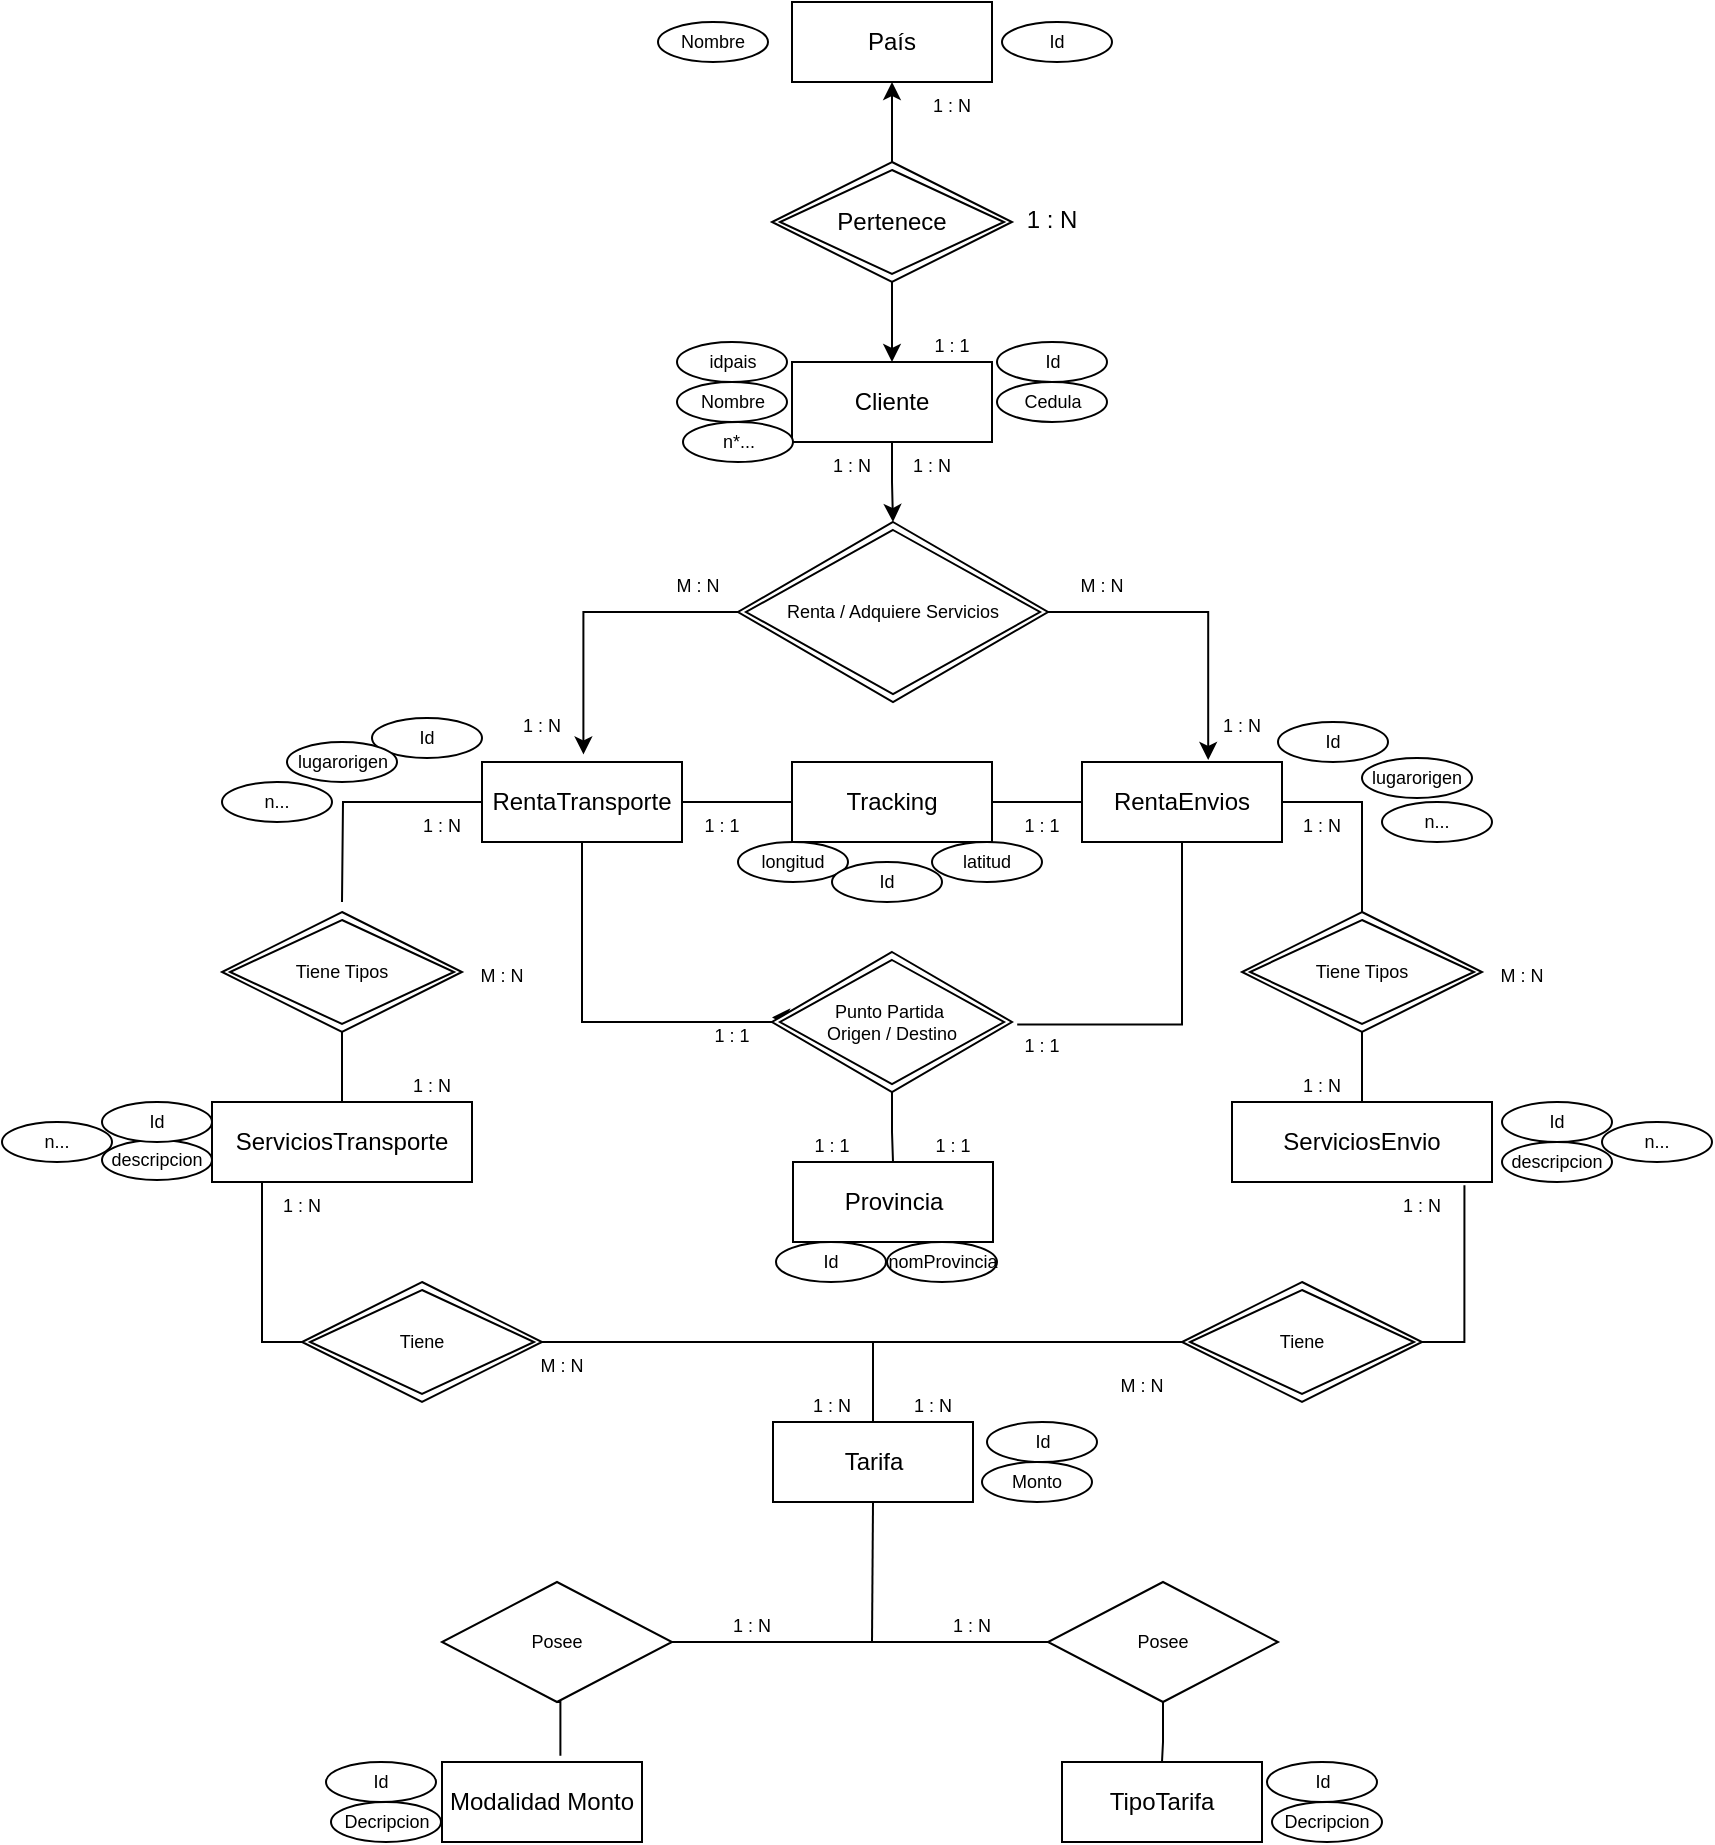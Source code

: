 <mxfile version="14.9.8" type="device"><diagram id="R2lEEEUBdFMjLlhIrx00" name="Page-1"><mxGraphModel dx="2060" dy="607" grid="1" gridSize="10" guides="1" tooltips="1" connect="1" arrows="1" fold="1" page="1" pageScale="1" pageWidth="850" pageHeight="1100" math="0" shadow="0" extFonts="Permanent Marker^https://fonts.googleapis.com/css?family=Permanent+Marker"><root><mxCell id="0"/><mxCell id="1" parent="0"/><mxCell id="dbiGMLyf3siBD3sJbGqd-26" style="edgeStyle=orthogonalEdgeStyle;rounded=0;orthogonalLoop=1;jettySize=auto;html=1;entryX=0.5;entryY=0;entryDx=0;entryDy=0;fontSize=9;" parent="1" source="dbiGMLyf3siBD3sJbGqd-1" target="dbiGMLyf3siBD3sJbGqd-25" edge="1"><mxGeometry relative="1" as="geometry"/></mxCell><mxCell id="dbiGMLyf3siBD3sJbGqd-1" value="Cliente" style="whiteSpace=wrap;html=1;align=center;" parent="1" vertex="1"><mxGeometry x="375" y="200" width="100" height="40" as="geometry"/></mxCell><mxCell id="dbiGMLyf3siBD3sJbGqd-2" value="País" style="whiteSpace=wrap;html=1;align=center;" parent="1" vertex="1"><mxGeometry x="375" y="20" width="100" height="40" as="geometry"/></mxCell><mxCell id="dbiGMLyf3siBD3sJbGqd-30" style="edgeStyle=orthogonalEdgeStyle;rounded=0;orthogonalLoop=1;jettySize=auto;html=1;fontSize=9;endArrow=none;endFill=0;" parent="1" source="dbiGMLyf3siBD3sJbGqd-7" target="dbiGMLyf3siBD3sJbGqd-8" edge="1"><mxGeometry relative="1" as="geometry"/></mxCell><mxCell id="dbiGMLyf3siBD3sJbGqd-37" style="edgeStyle=orthogonalEdgeStyle;rounded=0;orthogonalLoop=1;jettySize=auto;html=1;fontSize=9;entryX=0;entryY=0.467;entryDx=0;entryDy=0;entryPerimeter=0;" parent="1" source="dbiGMLyf3siBD3sJbGqd-7" target="dbiGMLyf3siBD3sJbGqd-38" edge="1"><mxGeometry relative="1" as="geometry"><mxPoint x="426" y="470" as="targetPoint"/><Array as="points"><mxPoint x="270" y="530"/><mxPoint x="385" y="530"/><mxPoint x="385" y="528"/><mxPoint x="400" y="528"/></Array></mxGeometry></mxCell><mxCell id="dbiGMLyf3siBD3sJbGqd-48" style="edgeStyle=orthogonalEdgeStyle;rounded=0;orthogonalLoop=1;jettySize=auto;html=1;fontSize=9;endArrow=none;endFill=0;" parent="1" source="dbiGMLyf3siBD3sJbGqd-7" edge="1"><mxGeometry relative="1" as="geometry"><mxPoint x="150" y="470" as="targetPoint"/></mxGeometry></mxCell><mxCell id="dbiGMLyf3siBD3sJbGqd-7" value="RentaTransporte" style="whiteSpace=wrap;html=1;align=center;" parent="1" vertex="1"><mxGeometry x="220" y="400" width="100" height="40" as="geometry"/></mxCell><mxCell id="dbiGMLyf3siBD3sJbGqd-58" style="edgeStyle=orthogonalEdgeStyle;rounded=0;orthogonalLoop=1;jettySize=auto;html=1;entryX=0.5;entryY=0;entryDx=0;entryDy=0;fontSize=9;endArrow=none;endFill=0;" parent="1" source="dbiGMLyf3siBD3sJbGqd-8" target="dbiGMLyf3siBD3sJbGqd-56" edge="1"><mxGeometry relative="1" as="geometry"><Array as="points"><mxPoint x="660" y="420"/></Array></mxGeometry></mxCell><mxCell id="dbiGMLyf3siBD3sJbGqd-90" style="edgeStyle=orthogonalEdgeStyle;rounded=0;orthogonalLoop=1;jettySize=auto;html=1;entryX=0.19;entryY=0.065;entryDx=0;entryDy=0;entryPerimeter=0;fontSize=9;endArrow=none;endFill=0;" parent="1" source="dbiGMLyf3siBD3sJbGqd-8" target="dbiGMLyf3siBD3sJbGqd-43" edge="1"><mxGeometry relative="1" as="geometry"/></mxCell><mxCell id="dbiGMLyf3siBD3sJbGqd-8" value="RentaEnvios" style="whiteSpace=wrap;html=1;align=center;rotation=0;" parent="1" vertex="1"><mxGeometry x="520" y="400" width="100" height="40" as="geometry"/></mxCell><mxCell id="dbiGMLyf3siBD3sJbGqd-9" value="ServiciosTransporte" style="whiteSpace=wrap;html=1;align=center;" parent="1" vertex="1"><mxGeometry x="85" y="570" width="130" height="40" as="geometry"/></mxCell><mxCell id="dbiGMLyf3siBD3sJbGqd-10" value="ServiciosEnvio" style="whiteSpace=wrap;html=1;align=center;" parent="1" vertex="1"><mxGeometry x="595" y="570" width="130" height="40" as="geometry"/></mxCell><mxCell id="dbiGMLyf3siBD3sJbGqd-11" value="Provincia" style="whiteSpace=wrap;html=1;align=center;" parent="1" vertex="1"><mxGeometry x="375.5" y="600" width="100" height="40" as="geometry"/></mxCell><mxCell id="dbiGMLyf3siBD3sJbGqd-70" style="edgeStyle=orthogonalEdgeStyle;rounded=0;orthogonalLoop=1;jettySize=auto;html=1;fontSize=9;endArrow=none;endFill=0;" parent="1" source="dbiGMLyf3siBD3sJbGqd-12" edge="1"><mxGeometry relative="1" as="geometry"><mxPoint x="415.5" y="690" as="targetPoint"/></mxGeometry></mxCell><mxCell id="dbiGMLyf3siBD3sJbGqd-71" style="edgeStyle=orthogonalEdgeStyle;rounded=0;orthogonalLoop=1;jettySize=auto;html=1;exitX=0.5;exitY=1;exitDx=0;exitDy=0;fontSize=9;endArrow=none;endFill=0;" parent="1" source="dbiGMLyf3siBD3sJbGqd-12" edge="1"><mxGeometry relative="1" as="geometry"><mxPoint x="415" y="840" as="targetPoint"/></mxGeometry></mxCell><mxCell id="dbiGMLyf3siBD3sJbGqd-12" value="Tarifa" style="whiteSpace=wrap;html=1;align=center;" parent="1" vertex="1"><mxGeometry x="365.5" y="730" width="100" height="40" as="geometry"/></mxCell><mxCell id="dbiGMLyf3siBD3sJbGqd-13" value="Modalidad Monto" style="whiteSpace=wrap;html=1;align=center;" parent="1" vertex="1"><mxGeometry x="200" y="900" width="100" height="40" as="geometry"/></mxCell><mxCell id="dbiGMLyf3siBD3sJbGqd-14" value="TipoTarifa" style="whiteSpace=wrap;html=1;align=center;" parent="1" vertex="1"><mxGeometry x="510" y="900" width="100" height="40" as="geometry"/></mxCell><mxCell id="dbiGMLyf3siBD3sJbGqd-16" style="edgeStyle=orthogonalEdgeStyle;rounded=0;orthogonalLoop=1;jettySize=auto;html=1;" parent="1" source="dbiGMLyf3siBD3sJbGqd-15" target="dbiGMLyf3siBD3sJbGqd-2" edge="1"><mxGeometry relative="1" as="geometry"/></mxCell><mxCell id="dbiGMLyf3siBD3sJbGqd-17" style="edgeStyle=orthogonalEdgeStyle;rounded=0;orthogonalLoop=1;jettySize=auto;html=1;exitX=0.5;exitY=1;exitDx=0;exitDy=0;entryX=0.5;entryY=0;entryDx=0;entryDy=0;" parent="1" source="dbiGMLyf3siBD3sJbGqd-15" target="dbiGMLyf3siBD3sJbGqd-1" edge="1"><mxGeometry relative="1" as="geometry"/></mxCell><mxCell id="dbiGMLyf3siBD3sJbGqd-15" value="Pertenece" style="shape=rhombus;double=1;perimeter=rhombusPerimeter;whiteSpace=wrap;html=1;align=center;" parent="1" vertex="1"><mxGeometry x="365" y="100" width="120" height="60" as="geometry"/></mxCell><mxCell id="dbiGMLyf3siBD3sJbGqd-18" value="1 : N" style="text;strokeColor=none;fillColor=none;spacingLeft=4;spacingRight=4;overflow=hidden;rotatable=0;points=[[0,0.5],[1,0.5]];portConstraint=eastwest;fontSize=9;align=center;" parent="1" vertex="1"><mxGeometry x="435" y="60" width="40" height="20" as="geometry"/></mxCell><mxCell id="dbiGMLyf3siBD3sJbGqd-20" value="1 : N" style="text;strokeColor=none;fillColor=none;spacingLeft=4;spacingRight=4;overflow=hidden;rotatable=0;points=[[0,0.5],[1,0.5]];portConstraint=eastwest;fontSize=12;align=center;" parent="1" vertex="1"><mxGeometry x="485" y="115" width="40" height="30" as="geometry"/></mxCell><mxCell id="dbiGMLyf3siBD3sJbGqd-21" value="1 : 1" style="text;strokeColor=none;fillColor=none;spacingLeft=4;spacingRight=4;overflow=hidden;rotatable=0;points=[[0,0.5],[1,0.5]];portConstraint=eastwest;fontSize=9;align=center;" parent="1" vertex="1"><mxGeometry x="435" y="180" width="40" height="20" as="geometry"/></mxCell><mxCell id="dbiGMLyf3siBD3sJbGqd-27" style="edgeStyle=orthogonalEdgeStyle;rounded=0;orthogonalLoop=1;jettySize=auto;html=1;exitX=1;exitY=0.5;exitDx=0;exitDy=0;entryX=0.631;entryY=-0.026;entryDx=0;entryDy=0;entryPerimeter=0;fontSize=9;" parent="1" source="dbiGMLyf3siBD3sJbGqd-25" target="dbiGMLyf3siBD3sJbGqd-8" edge="1"><mxGeometry relative="1" as="geometry"/></mxCell><mxCell id="dbiGMLyf3siBD3sJbGqd-28" style="edgeStyle=orthogonalEdgeStyle;rounded=0;orthogonalLoop=1;jettySize=auto;html=1;fontSize=9;entryX=0.507;entryY=-0.095;entryDx=0;entryDy=0;entryPerimeter=0;" parent="1" source="dbiGMLyf3siBD3sJbGqd-25" target="dbiGMLyf3siBD3sJbGqd-7" edge="1"><mxGeometry relative="1" as="geometry"><mxPoint x="270" y="390" as="targetPoint"/></mxGeometry></mxCell><mxCell id="dbiGMLyf3siBD3sJbGqd-25" value="Renta / Adquiere Servicios" style="shape=rhombus;double=1;perimeter=rhombusPerimeter;whiteSpace=wrap;html=1;align=center;fontSize=9;" parent="1" vertex="1"><mxGeometry x="348" y="280" width="155" height="90" as="geometry"/></mxCell><mxCell id="dbiGMLyf3siBD3sJbGqd-29" value="1 : N" style="text;strokeColor=none;fillColor=none;spacingLeft=4;spacingRight=4;overflow=hidden;rotatable=0;points=[[0,0.5],[1,0.5]];portConstraint=eastwest;fontSize=9;align=center;" parent="1" vertex="1"><mxGeometry x="425" y="240" width="40" height="20" as="geometry"/></mxCell><mxCell id="dbiGMLyf3siBD3sJbGqd-32" value="1 : N" style="text;strokeColor=none;fillColor=none;spacingLeft=4;spacingRight=4;overflow=hidden;rotatable=0;points=[[0,0.5],[1,0.5]];portConstraint=eastwest;fontSize=9;align=center;" parent="1" vertex="1"><mxGeometry x="580" y="370" width="40" height="20" as="geometry"/></mxCell><mxCell id="dbiGMLyf3siBD3sJbGqd-33" value="M : N" style="text;strokeColor=none;fillColor=none;spacingLeft=4;spacingRight=4;overflow=hidden;rotatable=0;points=[[0,0.5],[1,0.5]];portConstraint=eastwest;fontSize=9;align=center;" parent="1" vertex="1"><mxGeometry x="510" y="300" width="40" height="20" as="geometry"/></mxCell><mxCell id="dbiGMLyf3siBD3sJbGqd-34" value="1 : N" style="text;strokeColor=none;fillColor=none;spacingLeft=4;spacingRight=4;overflow=hidden;rotatable=0;points=[[0,0.5],[1,0.5]];portConstraint=eastwest;fontSize=9;align=center;" parent="1" vertex="1"><mxGeometry x="385" y="240" width="40" height="20" as="geometry"/></mxCell><mxCell id="dbiGMLyf3siBD3sJbGqd-35" value="1 : N" style="text;strokeColor=none;fillColor=none;spacingLeft=4;spacingRight=4;overflow=hidden;rotatable=0;points=[[0,0.5],[1,0.5]];portConstraint=eastwest;fontSize=9;align=center;" parent="1" vertex="1"><mxGeometry x="230" y="370" width="40" height="20" as="geometry"/></mxCell><mxCell id="dbiGMLyf3siBD3sJbGqd-36" value="M : N" style="text;strokeColor=none;fillColor=none;spacingLeft=4;spacingRight=4;overflow=hidden;rotatable=0;points=[[0,0.5],[1,0.5]];portConstraint=eastwest;fontSize=9;align=center;" parent="1" vertex="1"><mxGeometry x="308" y="300" width="40" height="20" as="geometry"/></mxCell><mxCell id="dbiGMLyf3siBD3sJbGqd-39" style="edgeStyle=orthogonalEdgeStyle;rounded=0;orthogonalLoop=1;jettySize=auto;html=1;entryX=0.5;entryY=0;entryDx=0;entryDy=0;fontSize=9;endArrow=none;endFill=0;" parent="1" source="dbiGMLyf3siBD3sJbGqd-38" target="dbiGMLyf3siBD3sJbGqd-11" edge="1"><mxGeometry relative="1" as="geometry"/></mxCell><mxCell id="dbiGMLyf3siBD3sJbGqd-38" value="Punto Partida&amp;nbsp;&lt;br&gt;Origen / Destino" style="shape=rhombus;double=1;perimeter=rhombusPerimeter;whiteSpace=wrap;html=1;align=center;fontSize=9;" parent="1" vertex="1"><mxGeometry x="365" y="495" width="120" height="70" as="geometry"/></mxCell><mxCell id="dbiGMLyf3siBD3sJbGqd-41" value="1 : 1" style="text;strokeColor=none;fillColor=none;spacingLeft=4;spacingRight=4;overflow=hidden;rotatable=0;points=[[0,0.5],[1,0.5]];portConstraint=eastwest;fontSize=9;align=center;" parent="1" vertex="1"><mxGeometry x="480" y="420" width="40" height="20" as="geometry"/></mxCell><mxCell id="dbiGMLyf3siBD3sJbGqd-42" value="1 : 1" style="text;strokeColor=none;fillColor=none;spacingLeft=4;spacingRight=4;overflow=hidden;rotatable=0;points=[[0,0.5],[1,0.5]];portConstraint=eastwest;fontSize=9;align=center;" parent="1" vertex="1"><mxGeometry x="435.5" y="580" width="40" height="20" as="geometry"/></mxCell><mxCell id="dbiGMLyf3siBD3sJbGqd-43" value="1 : 1" style="text;strokeColor=none;fillColor=none;spacingLeft=4;spacingRight=4;overflow=hidden;rotatable=0;points=[[0,0.5],[1,0.5]];portConstraint=eastwest;fontSize=9;align=center;" parent="1" vertex="1"><mxGeometry x="480" y="530" width="40" height="20" as="geometry"/></mxCell><mxCell id="dbiGMLyf3siBD3sJbGqd-44" value="1 : 1" style="text;strokeColor=none;fillColor=none;spacingLeft=4;spacingRight=4;overflow=hidden;rotatable=0;points=[[0,0.5],[1,0.5]];portConstraint=eastwest;fontSize=9;align=center;" parent="1" vertex="1"><mxGeometry x="325" y="525" width="40" height="20" as="geometry"/></mxCell><mxCell id="dbiGMLyf3siBD3sJbGqd-45" value="1 : 1" style="text;strokeColor=none;fillColor=none;spacingLeft=4;spacingRight=4;overflow=hidden;rotatable=0;points=[[0,0.5],[1,0.5]];portConstraint=eastwest;fontSize=9;align=center;" parent="1" vertex="1"><mxGeometry x="320" y="420" width="40" height="20" as="geometry"/></mxCell><mxCell id="dbiGMLyf3siBD3sJbGqd-46" value="1 : 1" style="text;strokeColor=none;fillColor=none;spacingLeft=4;spacingRight=4;overflow=hidden;rotatable=0;points=[[0,0.5],[1,0.5]];portConstraint=eastwest;fontSize=9;align=center;" parent="1" vertex="1"><mxGeometry x="375" y="580" width="40" height="20" as="geometry"/></mxCell><mxCell id="dbiGMLyf3siBD3sJbGqd-50" style="edgeStyle=orthogonalEdgeStyle;rounded=0;orthogonalLoop=1;jettySize=auto;html=1;fontSize=9;endArrow=none;endFill=0;" parent="1" source="dbiGMLyf3siBD3sJbGqd-47" target="dbiGMLyf3siBD3sJbGqd-9" edge="1"><mxGeometry relative="1" as="geometry"/></mxCell><mxCell id="dbiGMLyf3siBD3sJbGqd-47" value="Tiene Tipos" style="shape=rhombus;double=1;perimeter=rhombusPerimeter;whiteSpace=wrap;html=1;align=center;fontSize=9;" parent="1" vertex="1"><mxGeometry x="90" y="475" width="120" height="60" as="geometry"/></mxCell><mxCell id="dbiGMLyf3siBD3sJbGqd-51" value="1 : N" style="text;strokeColor=none;fillColor=none;spacingLeft=4;spacingRight=4;overflow=hidden;rotatable=0;points=[[0,0.5],[1,0.5]];portConstraint=eastwest;fontSize=9;align=center;" parent="1" vertex="1"><mxGeometry x="180" y="420" width="40" height="20" as="geometry"/></mxCell><mxCell id="dbiGMLyf3siBD3sJbGqd-52" value="1 : N" style="text;strokeColor=none;fillColor=none;spacingLeft=4;spacingRight=4;overflow=hidden;rotatable=0;points=[[0,0.5],[1,0.5]];portConstraint=eastwest;fontSize=9;align=center;" parent="1" vertex="1"><mxGeometry x="175" y="550" width="40" height="20" as="geometry"/></mxCell><mxCell id="dbiGMLyf3siBD3sJbGqd-53" value="M : N" style="text;strokeColor=none;fillColor=none;spacingLeft=4;spacingRight=4;overflow=hidden;rotatable=0;points=[[0,0.5],[1,0.5]];portConstraint=eastwest;fontSize=9;align=center;" parent="1" vertex="1"><mxGeometry x="210" y="495" width="40" height="20" as="geometry"/></mxCell><mxCell id="dbiGMLyf3siBD3sJbGqd-66" style="edgeStyle=orthogonalEdgeStyle;rounded=0;orthogonalLoop=1;jettySize=auto;html=1;entryX=0;entryY=0.5;entryDx=0;entryDy=0;fontSize=9;endArrow=none;endFill=0;" parent="1" source="dbiGMLyf3siBD3sJbGqd-54" target="dbiGMLyf3siBD3sJbGqd-65" edge="1"><mxGeometry relative="1" as="geometry"><Array as="points"><mxPoint x="350" y="690"/><mxPoint x="350" y="690"/></Array></mxGeometry></mxCell><mxCell id="dbiGMLyf3siBD3sJbGqd-67" style="edgeStyle=orthogonalEdgeStyle;rounded=0;orthogonalLoop=1;jettySize=auto;html=1;exitX=0;exitY=0.5;exitDx=0;exitDy=0;fontSize=9;endArrow=none;endFill=0;" parent="1" source="dbiGMLyf3siBD3sJbGqd-54" target="dbiGMLyf3siBD3sJbGqd-9" edge="1"><mxGeometry relative="1" as="geometry"><mxPoint x="110" y="620" as="targetPoint"/><Array as="points"><mxPoint x="110" y="690"/></Array></mxGeometry></mxCell><mxCell id="dbiGMLyf3siBD3sJbGqd-54" value="Tiene" style="shape=rhombus;double=1;perimeter=rhombusPerimeter;whiteSpace=wrap;html=1;align=center;fontSize=9;" parent="1" vertex="1"><mxGeometry x="130" y="660" width="120" height="60" as="geometry"/></mxCell><mxCell id="dbiGMLyf3siBD3sJbGqd-60" style="edgeStyle=orthogonalEdgeStyle;rounded=0;orthogonalLoop=1;jettySize=auto;html=1;entryX=0.5;entryY=0;entryDx=0;entryDy=0;fontSize=9;endArrow=none;endFill=0;" parent="1" source="dbiGMLyf3siBD3sJbGqd-56" target="dbiGMLyf3siBD3sJbGqd-10" edge="1"><mxGeometry relative="1" as="geometry"/></mxCell><mxCell id="dbiGMLyf3siBD3sJbGqd-56" value="Tiene Tipos" style="shape=rhombus;double=1;perimeter=rhombusPerimeter;whiteSpace=wrap;html=1;align=center;fontSize=9;" parent="1" vertex="1"><mxGeometry x="600" y="475" width="120" height="60" as="geometry"/></mxCell><mxCell id="dbiGMLyf3siBD3sJbGqd-61" value="1 : N" style="text;strokeColor=none;fillColor=none;spacingLeft=4;spacingRight=4;overflow=hidden;rotatable=0;points=[[0,0.5],[1,0.5]];portConstraint=eastwest;fontSize=9;align=center;" parent="1" vertex="1"><mxGeometry x="620" y="420" width="40" height="20" as="geometry"/></mxCell><mxCell id="dbiGMLyf3siBD3sJbGqd-62" value="1 : N" style="text;strokeColor=none;fillColor=none;spacingLeft=4;spacingRight=4;overflow=hidden;rotatable=0;points=[[0,0.5],[1,0.5]];portConstraint=eastwest;fontSize=9;align=center;" parent="1" vertex="1"><mxGeometry x="620" y="550" width="40" height="20" as="geometry"/></mxCell><mxCell id="dbiGMLyf3siBD3sJbGqd-64" value="M : N" style="text;strokeColor=none;fillColor=none;spacingLeft=4;spacingRight=4;overflow=hidden;rotatable=0;points=[[0,0.5],[1,0.5]];portConstraint=eastwest;fontSize=9;align=center;" parent="1" vertex="1"><mxGeometry x="720" y="495" width="40" height="20" as="geometry"/></mxCell><mxCell id="dbiGMLyf3siBD3sJbGqd-68" style="edgeStyle=orthogonalEdgeStyle;rounded=0;orthogonalLoop=1;jettySize=auto;html=1;exitX=1;exitY=0.5;exitDx=0;exitDy=0;entryX=0.894;entryY=1.042;entryDx=0;entryDy=0;entryPerimeter=0;fontSize=9;endArrow=none;endFill=0;" parent="1" source="dbiGMLyf3siBD3sJbGqd-65" target="dbiGMLyf3siBD3sJbGqd-10" edge="1"><mxGeometry relative="1" as="geometry"/></mxCell><mxCell id="dbiGMLyf3siBD3sJbGqd-65" value="Tiene" style="shape=rhombus;double=1;perimeter=rhombusPerimeter;whiteSpace=wrap;html=1;align=center;fontSize=9;" parent="1" vertex="1"><mxGeometry x="570" y="660" width="120" height="60" as="geometry"/></mxCell><mxCell id="dbiGMLyf3siBD3sJbGqd-73" style="edgeStyle=orthogonalEdgeStyle;rounded=0;orthogonalLoop=1;jettySize=auto;html=1;fontSize=9;endArrow=none;endFill=0;" parent="1" source="dbiGMLyf3siBD3sJbGqd-72" edge="1"><mxGeometry relative="1" as="geometry"><mxPoint x="410" y="840" as="targetPoint"/></mxGeometry></mxCell><mxCell id="dbiGMLyf3siBD3sJbGqd-74" style="edgeStyle=orthogonalEdgeStyle;rounded=0;orthogonalLoop=1;jettySize=auto;html=1;exitX=0.5;exitY=1;exitDx=0;exitDy=0;entryX=0.592;entryY=-0.078;entryDx=0;entryDy=0;entryPerimeter=0;fontSize=9;endArrow=none;endFill=0;" parent="1" source="dbiGMLyf3siBD3sJbGqd-72" target="dbiGMLyf3siBD3sJbGqd-13" edge="1"><mxGeometry relative="1" as="geometry"/></mxCell><mxCell id="dbiGMLyf3siBD3sJbGqd-72" value="Posee" style="shape=rhombus;perimeter=rhombusPerimeter;whiteSpace=wrap;html=1;align=center;fontSize=9;" parent="1" vertex="1"><mxGeometry x="200" y="810" width="115" height="60" as="geometry"/></mxCell><mxCell id="dbiGMLyf3siBD3sJbGqd-77" style="edgeStyle=orthogonalEdgeStyle;rounded=0;orthogonalLoop=1;jettySize=auto;html=1;fontSize=9;endArrow=none;endFill=0;" parent="1" source="dbiGMLyf3siBD3sJbGqd-76" edge="1"><mxGeometry relative="1" as="geometry"><mxPoint x="410" y="840" as="targetPoint"/></mxGeometry></mxCell><mxCell id="dbiGMLyf3siBD3sJbGqd-78" style="edgeStyle=orthogonalEdgeStyle;rounded=0;orthogonalLoop=1;jettySize=auto;html=1;entryX=0.5;entryY=0;entryDx=0;entryDy=0;fontSize=9;endArrow=none;endFill=0;" parent="1" source="dbiGMLyf3siBD3sJbGqd-76" target="dbiGMLyf3siBD3sJbGqd-14" edge="1"><mxGeometry relative="1" as="geometry"/></mxCell><mxCell id="dbiGMLyf3siBD3sJbGqd-76" value="Posee" style="shape=rhombus;perimeter=rhombusPerimeter;whiteSpace=wrap;html=1;align=center;fontSize=9;" parent="1" vertex="1"><mxGeometry x="503" y="810" width="115" height="60" as="geometry"/></mxCell><mxCell id="dbiGMLyf3siBD3sJbGqd-79" value="1 : N" style="text;strokeColor=none;fillColor=none;spacingLeft=4;spacingRight=4;overflow=hidden;rotatable=0;points=[[0,0.5],[1,0.5]];portConstraint=eastwest;fontSize=9;align=center;" parent="1" vertex="1"><mxGeometry x="110" y="610" width="40" height="20" as="geometry"/></mxCell><mxCell id="dbiGMLyf3siBD3sJbGqd-80" value="1 : N" style="text;strokeColor=none;fillColor=none;spacingLeft=4;spacingRight=4;overflow=hidden;rotatable=0;points=[[0,0.5],[1,0.5]];portConstraint=eastwest;fontSize=9;align=center;" parent="1" vertex="1"><mxGeometry x="375" y="710" width="40" height="20" as="geometry"/></mxCell><mxCell id="dbiGMLyf3siBD3sJbGqd-81" value="M : N" style="text;strokeColor=none;fillColor=none;spacingLeft=4;spacingRight=4;overflow=hidden;rotatable=0;points=[[0,0.5],[1,0.5]];portConstraint=eastwest;fontSize=9;align=center;" parent="1" vertex="1"><mxGeometry x="240" y="690" width="40" height="20" as="geometry"/></mxCell><mxCell id="dbiGMLyf3siBD3sJbGqd-82" value="M : N" style="text;strokeColor=none;fillColor=none;spacingLeft=4;spacingRight=4;overflow=hidden;rotatable=0;points=[[0,0.5],[1,0.5]];portConstraint=eastwest;fontSize=9;align=center;" parent="1" vertex="1"><mxGeometry x="530" y="700" width="40" height="20" as="geometry"/></mxCell><mxCell id="dbiGMLyf3siBD3sJbGqd-83" value="1 : N" style="text;strokeColor=none;fillColor=none;spacingLeft=4;spacingRight=4;overflow=hidden;rotatable=0;points=[[0,0.5],[1,0.5]];portConstraint=eastwest;fontSize=9;align=center;" parent="1" vertex="1"><mxGeometry x="425.5" y="710" width="40" height="20" as="geometry"/></mxCell><mxCell id="dbiGMLyf3siBD3sJbGqd-84" value="1 : N" style="text;strokeColor=none;fillColor=none;spacingLeft=4;spacingRight=4;overflow=hidden;rotatable=0;points=[[0,0.5],[1,0.5]];portConstraint=eastwest;fontSize=9;align=center;" parent="1" vertex="1"><mxGeometry x="670" y="610" width="40" height="20" as="geometry"/></mxCell><mxCell id="dbiGMLyf3siBD3sJbGqd-85" value="1 : N" style="text;strokeColor=none;fillColor=none;spacingLeft=4;spacingRight=4;overflow=hidden;rotatable=0;points=[[0,0.5],[1,0.5]];portConstraint=eastwest;fontSize=9;align=center;" parent="1" vertex="1"><mxGeometry x="335" y="820" width="40" height="20" as="geometry"/></mxCell><mxCell id="dbiGMLyf3siBD3sJbGqd-86" value="1 : N&#10;" style="text;strokeColor=none;fillColor=none;spacingLeft=4;spacingRight=4;overflow=hidden;rotatable=0;points=[[0,0.5],[1,0.5]];portConstraint=eastwest;fontSize=9;align=center;" parent="1" vertex="1"><mxGeometry x="445" y="820" width="40" height="20" as="geometry"/></mxCell><mxCell id="dbiGMLyf3siBD3sJbGqd-5" value="Tracking" style="whiteSpace=wrap;html=1;align=center;" parent="1" vertex="1"><mxGeometry x="375" y="400" width="100" height="40" as="geometry"/></mxCell><mxCell id="dbiGMLyf3siBD3sJbGqd-91" value="Id" style="ellipse;whiteSpace=wrap;html=1;align=center;fontSize=9;" parent="1" vertex="1"><mxGeometry x="480" y="30" width="55" height="20" as="geometry"/></mxCell><mxCell id="dbiGMLyf3siBD3sJbGqd-92" value="Nombre" style="ellipse;whiteSpace=wrap;html=1;align=center;fontSize=9;" parent="1" vertex="1"><mxGeometry x="308" y="30" width="55" height="20" as="geometry"/></mxCell><mxCell id="dbiGMLyf3siBD3sJbGqd-93" value="Id" style="ellipse;whiteSpace=wrap;html=1;align=center;fontSize=9;" parent="1" vertex="1"><mxGeometry x="477.5" y="190" width="55" height="20" as="geometry"/></mxCell><mxCell id="dbiGMLyf3siBD3sJbGqd-94" value="Cedula" style="ellipse;whiteSpace=wrap;html=1;align=center;fontSize=9;" parent="1" vertex="1"><mxGeometry x="477.5" y="210" width="55" height="20" as="geometry"/></mxCell><mxCell id="dbiGMLyf3siBD3sJbGqd-95" value="idpais" style="ellipse;whiteSpace=wrap;html=1;align=center;fontSize=9;" parent="1" vertex="1"><mxGeometry x="317.5" y="190" width="55" height="20" as="geometry"/></mxCell><mxCell id="dbiGMLyf3siBD3sJbGqd-97" value="Nombre" style="ellipse;whiteSpace=wrap;html=1;align=center;fontSize=9;" parent="1" vertex="1"><mxGeometry x="317.5" y="210" width="55" height="20" as="geometry"/></mxCell><mxCell id="dbiGMLyf3siBD3sJbGqd-98" value="n*..." style="ellipse;whiteSpace=wrap;html=1;align=center;fontSize=9;" parent="1" vertex="1"><mxGeometry x="320.5" y="230" width="55" height="20" as="geometry"/></mxCell><mxCell id="dbiGMLyf3siBD3sJbGqd-99" value="Id" style="ellipse;whiteSpace=wrap;html=1;align=center;fontSize=9;" parent="1" vertex="1"><mxGeometry x="618" y="380" width="55" height="20" as="geometry"/></mxCell><mxCell id="dbiGMLyf3siBD3sJbGqd-100" value="lugarorigen" style="ellipse;whiteSpace=wrap;html=1;align=center;fontSize=9;" parent="1" vertex="1"><mxGeometry x="660" y="398" width="55" height="20" as="geometry"/></mxCell><mxCell id="dbiGMLyf3siBD3sJbGqd-101" value="n..." style="ellipse;whiteSpace=wrap;html=1;align=center;fontSize=9;" parent="1" vertex="1"><mxGeometry x="670" y="420" width="55" height="20" as="geometry"/></mxCell><mxCell id="dbiGMLyf3siBD3sJbGqd-103" value="Id" style="ellipse;whiteSpace=wrap;html=1;align=center;fontSize=9;" parent="1" vertex="1"><mxGeometry x="165" y="378" width="55" height="20" as="geometry"/></mxCell><mxCell id="dbiGMLyf3siBD3sJbGqd-104" value="lugarorigen" style="ellipse;whiteSpace=wrap;html=1;align=center;fontSize=9;" parent="1" vertex="1"><mxGeometry x="122.5" y="390" width="55" height="20" as="geometry"/></mxCell><mxCell id="dbiGMLyf3siBD3sJbGqd-105" value="n..." style="ellipse;whiteSpace=wrap;html=1;align=center;fontSize=9;" parent="1" vertex="1"><mxGeometry x="90" y="410" width="55" height="20" as="geometry"/></mxCell><mxCell id="dbiGMLyf3siBD3sJbGqd-106" value="longitud" style="ellipse;whiteSpace=wrap;html=1;align=center;fontSize=9;" parent="1" vertex="1"><mxGeometry x="348" y="440" width="55" height="20" as="geometry"/></mxCell><mxCell id="dbiGMLyf3siBD3sJbGqd-107" value="latitud" style="ellipse;whiteSpace=wrap;html=1;align=center;fontSize=9;" parent="1" vertex="1"><mxGeometry x="445" y="440" width="55" height="20" as="geometry"/></mxCell><mxCell id="dbiGMLyf3siBD3sJbGqd-108" value="Id" style="ellipse;whiteSpace=wrap;html=1;align=center;fontSize=9;" parent="1" vertex="1"><mxGeometry x="395" y="450" width="55" height="20" as="geometry"/></mxCell><mxCell id="dbiGMLyf3siBD3sJbGqd-110" value="descripcion" style="ellipse;whiteSpace=wrap;html=1;align=center;fontSize=9;" parent="1" vertex="1"><mxGeometry x="30" y="589" width="55" height="20" as="geometry"/></mxCell><mxCell id="dbiGMLyf3siBD3sJbGqd-111" value="Id" style="ellipse;whiteSpace=wrap;html=1;align=center;fontSize=9;" parent="1" vertex="1"><mxGeometry x="30" y="570" width="55" height="20" as="geometry"/></mxCell><mxCell id="dbiGMLyf3siBD3sJbGqd-113" value="Id" style="ellipse;whiteSpace=wrap;html=1;align=center;fontSize=9;" parent="1" vertex="1"><mxGeometry x="730" y="570" width="55" height="20" as="geometry"/></mxCell><mxCell id="dbiGMLyf3siBD3sJbGqd-114" value="descripcion" style="ellipse;whiteSpace=wrap;html=1;align=center;fontSize=9;" parent="1" vertex="1"><mxGeometry x="730" y="590" width="55" height="20" as="geometry"/></mxCell><mxCell id="dbiGMLyf3siBD3sJbGqd-115" value="Id" style="ellipse;whiteSpace=wrap;html=1;align=center;fontSize=9;" parent="1" vertex="1"><mxGeometry x="367" y="640" width="55" height="20" as="geometry"/></mxCell><mxCell id="dbiGMLyf3siBD3sJbGqd-116" value="nomProvincia" style="ellipse;whiteSpace=wrap;html=1;align=center;fontSize=9;" parent="1" vertex="1"><mxGeometry x="422.5" y="640" width="55" height="20" as="geometry"/></mxCell><mxCell id="dbiGMLyf3siBD3sJbGqd-117" value="Monto" style="ellipse;whiteSpace=wrap;html=1;align=center;fontSize=9;" parent="1" vertex="1"><mxGeometry x="470" y="750" width="55" height="20" as="geometry"/></mxCell><mxCell id="dbiGMLyf3siBD3sJbGqd-118" value="Decripcion" style="ellipse;whiteSpace=wrap;html=1;align=center;fontSize=9;" parent="1" vertex="1"><mxGeometry x="615" y="920" width="55" height="20" as="geometry"/></mxCell><mxCell id="dbiGMLyf3siBD3sJbGqd-119" value="n..." style="ellipse;whiteSpace=wrap;html=1;align=center;fontSize=9;" parent="1" vertex="1"><mxGeometry x="780" y="580" width="55" height="20" as="geometry"/></mxCell><mxCell id="dbiGMLyf3siBD3sJbGqd-120" value="n..." style="ellipse;whiteSpace=wrap;html=1;align=center;fontSize=9;" parent="1" vertex="1"><mxGeometry x="-20" y="580" width="55" height="20" as="geometry"/></mxCell><mxCell id="dbiGMLyf3siBD3sJbGqd-121" value="Id" style="ellipse;whiteSpace=wrap;html=1;align=center;fontSize=9;" parent="1" vertex="1"><mxGeometry x="612.5" y="900" width="55" height="20" as="geometry"/></mxCell><mxCell id="dbiGMLyf3siBD3sJbGqd-122" value="Id" style="ellipse;whiteSpace=wrap;html=1;align=center;fontSize=9;" parent="1" vertex="1"><mxGeometry x="472.5" y="730" width="55" height="20" as="geometry"/></mxCell><mxCell id="dbiGMLyf3siBD3sJbGqd-124" value="Decripcion" style="ellipse;whiteSpace=wrap;html=1;align=center;fontSize=9;" parent="1" vertex="1"><mxGeometry x="144.5" y="920" width="55" height="20" as="geometry"/></mxCell><mxCell id="dbiGMLyf3siBD3sJbGqd-125" value="Id" style="ellipse;whiteSpace=wrap;html=1;align=center;fontSize=9;" parent="1" vertex="1"><mxGeometry x="142" y="900" width="55" height="20" as="geometry"/></mxCell></root></mxGraphModel></diagram></mxfile>